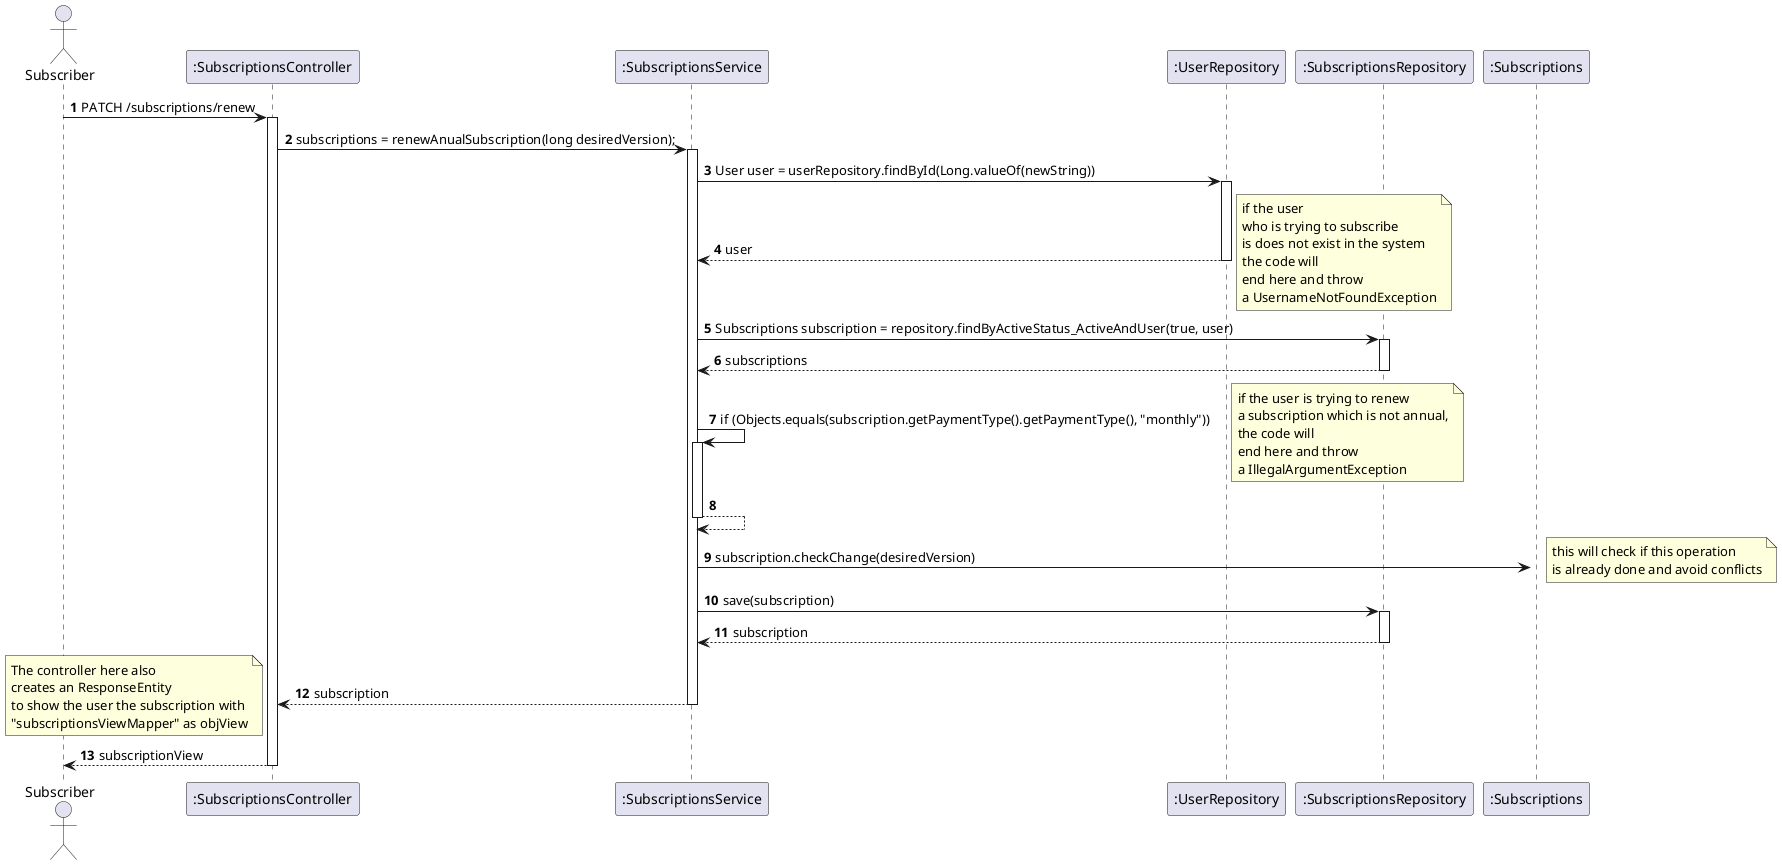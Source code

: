 @startuml
'https://plantuml.com/sequence-diagram
autoactivate on
autonumber


actor "Subscriber" as Ac
participant ":SubscriptionsController" as Ctrl
participant ":SubscriptionsService" as Serv
participant ":UserRepository" as UserRepo
participant ":SubscriptionsRepository" as SubRepo
participant ":Subscriptions" as Sub


Ac -> Ctrl : PATCH /subscriptions/renew
Ctrl -> Serv : subscriptions = renewAnualSubscription(long desiredVersion);

Serv -> UserRepo :User user = userRepository.findById(Long.valueOf(newString))
UserRepo --> Serv : user

note right
  if the user
  who is trying to subscribe
  is does not exist in the system
  the code will
  end here and throw
  a UsernameNotFoundException
end note

Serv -> SubRepo :Subscriptions subscription = repository.findByActiveStatus_ActiveAndUser(true, user)
SubRepo --> Serv : subscriptions


Serv -> Serv :  if (Objects.equals(subscription.getPaymentType().getPaymentType(), "monthly"))

note right
  if the user is trying to renew
  a subscription which is not annual,
  the code will
  end here and throw
  a IllegalArgumentException
end note

Serv --> Serv :



deactivate Sub
Serv -> Sub : subscription.checkChange(desiredVersion)
note right
 this will check if this operation
 is already done and avoid conflicts
end note


Serv -> SubRepo: save(subscription)
SubRepo --> Serv: subscription
Serv --> Ctrl: subscription


note left
 The controller here also
 creates an ResponseEntity
 to show the user the subscription with
 "subscriptionsViewMapper" as objView
end note
Ac <-- Ctrl : subscriptionView

@enduml
